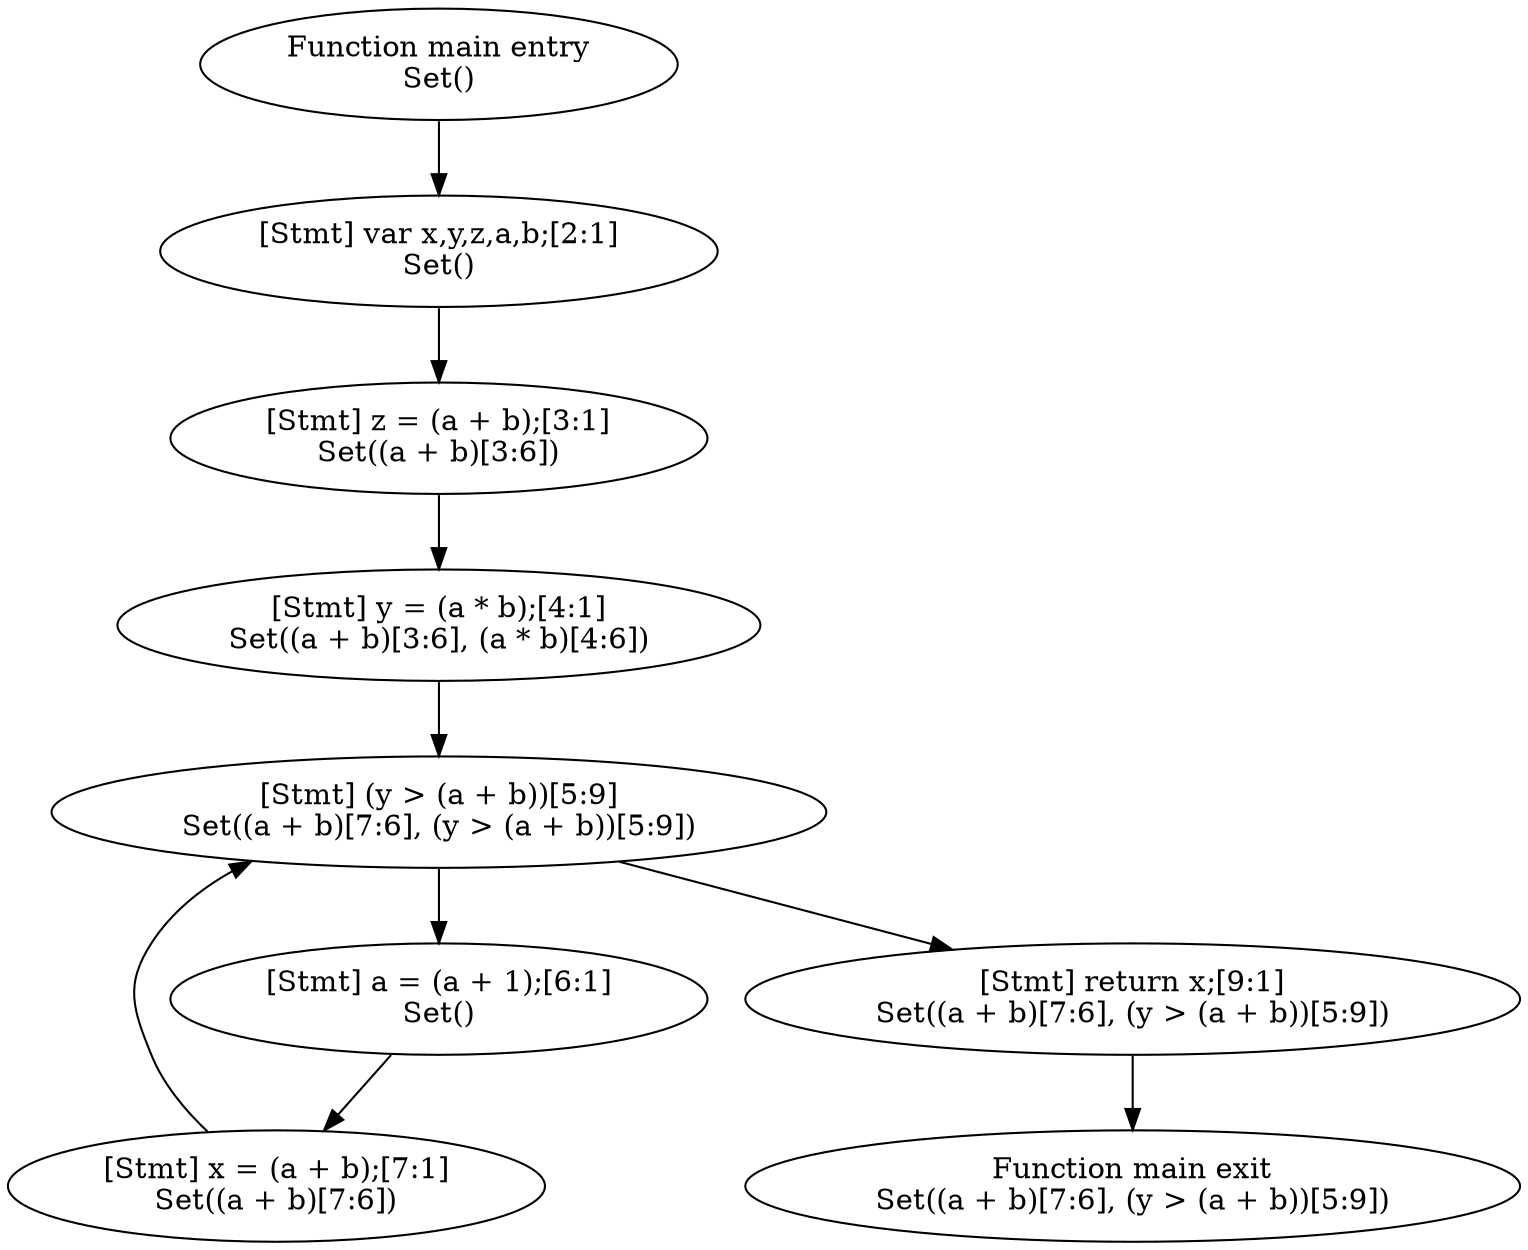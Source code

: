 digraph CFG{entry1_1[label="Function main entry\nSet()"]
exit1_1[label="Function main exit\nSet((a + b)[7:6], (y \> (a + b))[5:9])"]
real1_2[label="[Stmt] var x,y,z,a,b;[2:1]\nSet()"]
real1_3[label="[Stmt] z = (a + b);[3:1]\nSet((a + b)[3:6])"]
real1_4[label="[Stmt] y = (a * b);[4:1]\nSet((a + b)[3:6], (a * b)[4:6])"]
real1_6[label="[Stmt] a = (a + 1);[6:1]\nSet()"]
real1_7[label="[Stmt] x = (a + b);[7:1]\nSet((a + b)[7:6])"]
real1_9[label="[Stmt] return x;[9:1]\nSet((a + b)[7:6], (y \> (a + b))[5:9])"]
real9_5[label="[Stmt] (y \> (a + b))[5:9]\nSet((a + b)[7:6], (y \> (a + b))[5:9])"]
entry1_1 -> real1_2[label=""]
real1_2 -> real1_3[label=""]
real1_3 -> real1_4[label=""]
real1_4 -> real9_5[label=""]
real1_6 -> real1_7[label=""]
real1_7 -> real9_5[label=""]
real1_9 -> exit1_1[label=""]
real9_5 -> real1_6[label=""]
real9_5 -> real1_9[label=""]
}